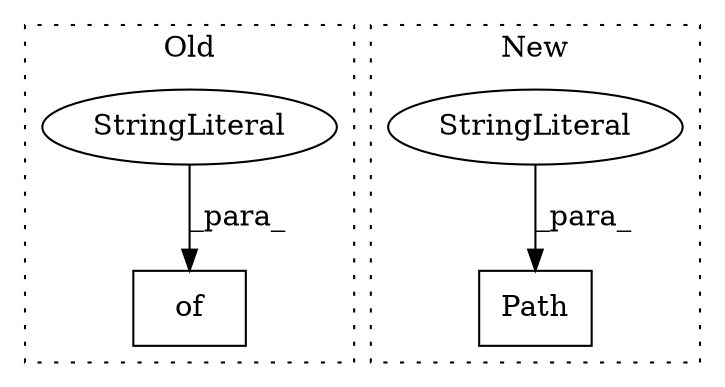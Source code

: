 digraph G {
subgraph cluster0 {
1 [label="of" a="32" s="2281,2321" l="3,1" shape="box"];
4 [label="StringLiteral" a="45" s="2284" l="7" shape="ellipse"];
label = "Old";
style="dotted";
}
subgraph cluster1 {
2 [label="Path" a="32" s="2826,2868" l="5,1" shape="box"];
3 [label="StringLiteral" a="45" s="2831" l="15" shape="ellipse"];
label = "New";
style="dotted";
}
3 -> 2 [label="_para_"];
4 -> 1 [label="_para_"];
}
